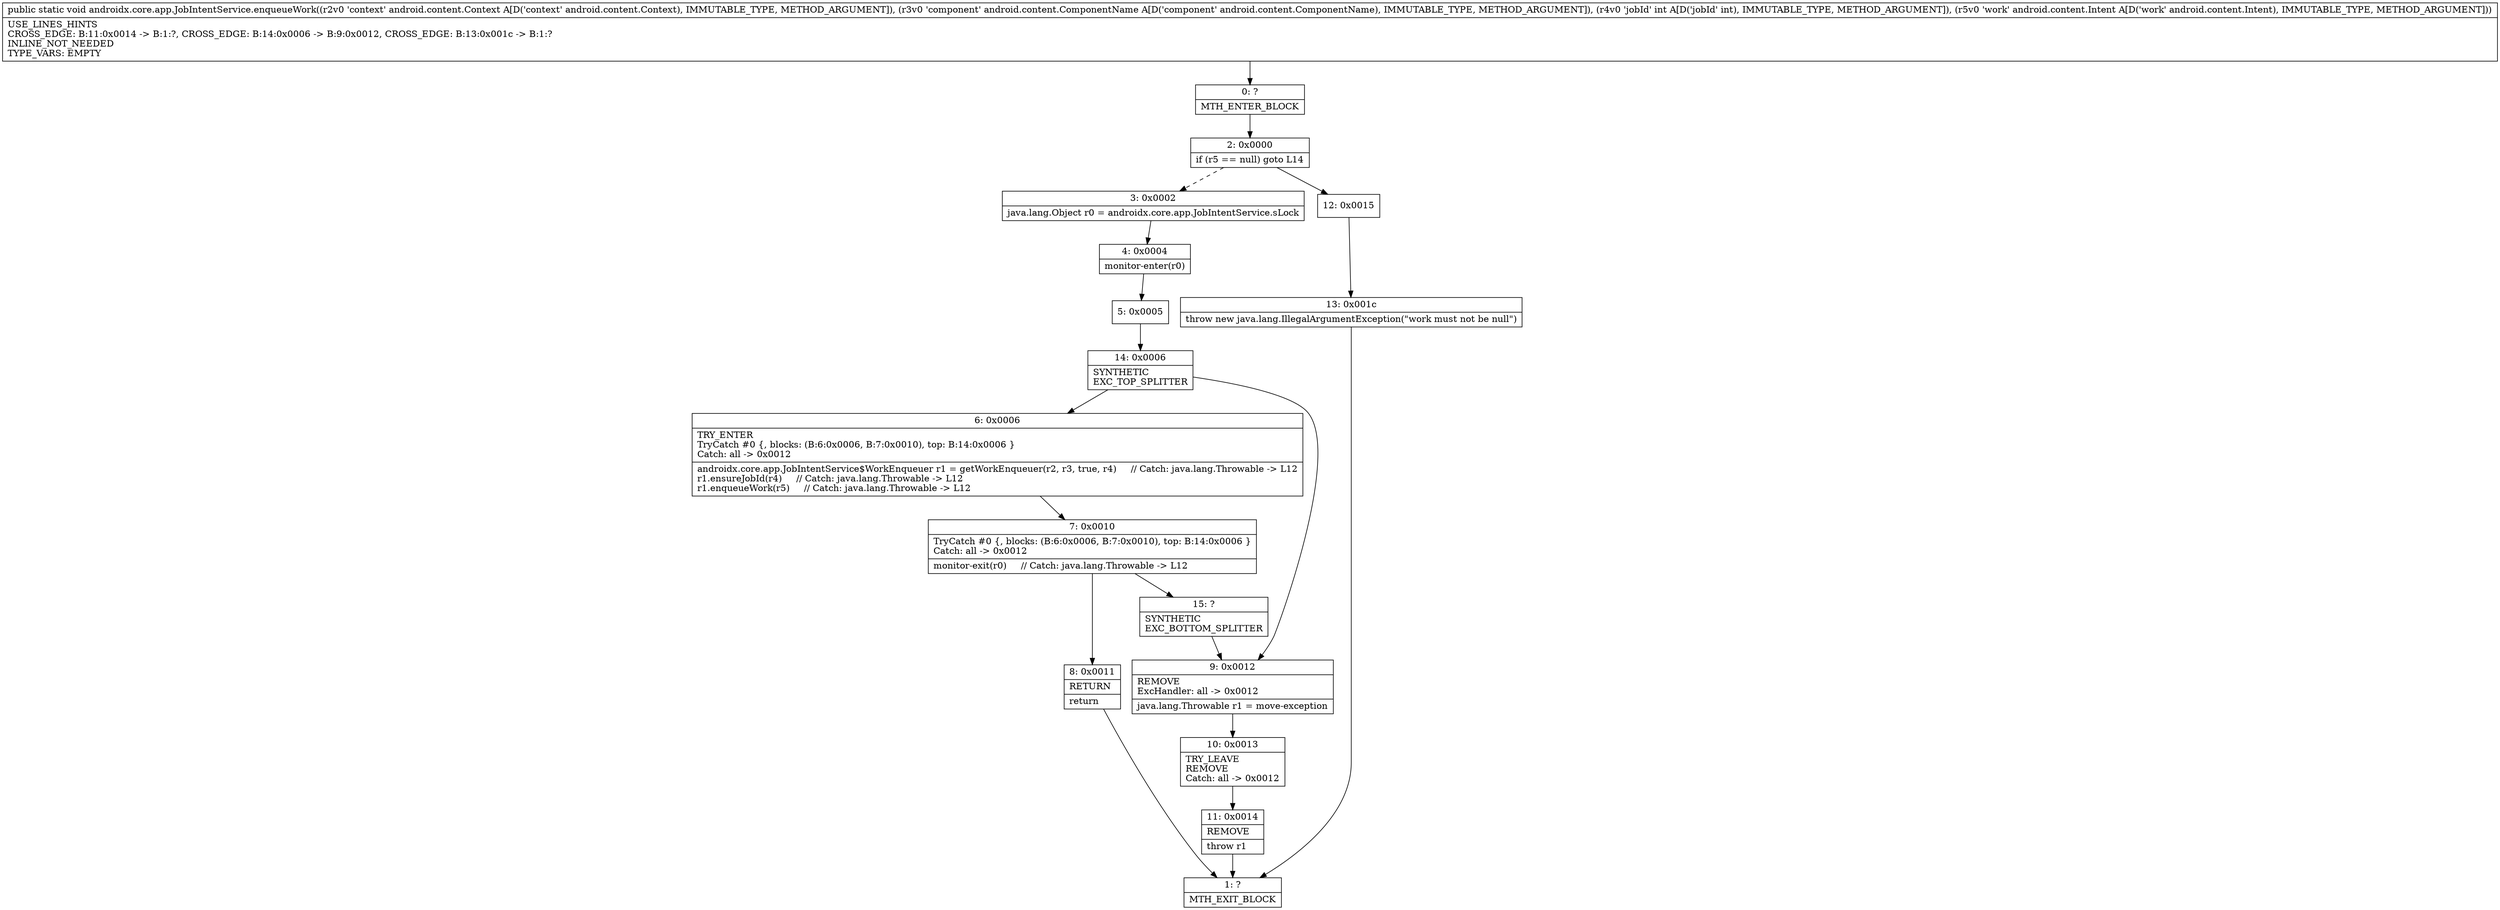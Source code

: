 digraph "CFG forandroidx.core.app.JobIntentService.enqueueWork(Landroid\/content\/Context;Landroid\/content\/ComponentName;ILandroid\/content\/Intent;)V" {
Node_0 [shape=record,label="{0\:\ ?|MTH_ENTER_BLOCK\l}"];
Node_2 [shape=record,label="{2\:\ 0x0000|if (r5 == null) goto L14\l}"];
Node_3 [shape=record,label="{3\:\ 0x0002|java.lang.Object r0 = androidx.core.app.JobIntentService.sLock\l}"];
Node_4 [shape=record,label="{4\:\ 0x0004|monitor\-enter(r0)\l}"];
Node_5 [shape=record,label="{5\:\ 0x0005}"];
Node_14 [shape=record,label="{14\:\ 0x0006|SYNTHETIC\lEXC_TOP_SPLITTER\l}"];
Node_6 [shape=record,label="{6\:\ 0x0006|TRY_ENTER\lTryCatch #0 \{, blocks: (B:6:0x0006, B:7:0x0010), top: B:14:0x0006 \}\lCatch: all \-\> 0x0012\l|androidx.core.app.JobIntentService$WorkEnqueuer r1 = getWorkEnqueuer(r2, r3, true, r4)     \/\/ Catch: java.lang.Throwable \-\> L12\lr1.ensureJobId(r4)     \/\/ Catch: java.lang.Throwable \-\> L12\lr1.enqueueWork(r5)     \/\/ Catch: java.lang.Throwable \-\> L12\l}"];
Node_7 [shape=record,label="{7\:\ 0x0010|TryCatch #0 \{, blocks: (B:6:0x0006, B:7:0x0010), top: B:14:0x0006 \}\lCatch: all \-\> 0x0012\l|monitor\-exit(r0)     \/\/ Catch: java.lang.Throwable \-\> L12\l}"];
Node_8 [shape=record,label="{8\:\ 0x0011|RETURN\l|return\l}"];
Node_1 [shape=record,label="{1\:\ ?|MTH_EXIT_BLOCK\l}"];
Node_15 [shape=record,label="{15\:\ ?|SYNTHETIC\lEXC_BOTTOM_SPLITTER\l}"];
Node_9 [shape=record,label="{9\:\ 0x0012|REMOVE\lExcHandler: all \-\> 0x0012\l|java.lang.Throwable r1 = move\-exception\l}"];
Node_10 [shape=record,label="{10\:\ 0x0013|TRY_LEAVE\lREMOVE\lCatch: all \-\> 0x0012\l}"];
Node_11 [shape=record,label="{11\:\ 0x0014|REMOVE\l|throw r1\l}"];
Node_12 [shape=record,label="{12\:\ 0x0015}"];
Node_13 [shape=record,label="{13\:\ 0x001c|throw new java.lang.IllegalArgumentException(\"work must not be null\")\l}"];
MethodNode[shape=record,label="{public static void androidx.core.app.JobIntentService.enqueueWork((r2v0 'context' android.content.Context A[D('context' android.content.Context), IMMUTABLE_TYPE, METHOD_ARGUMENT]), (r3v0 'component' android.content.ComponentName A[D('component' android.content.ComponentName), IMMUTABLE_TYPE, METHOD_ARGUMENT]), (r4v0 'jobId' int A[D('jobId' int), IMMUTABLE_TYPE, METHOD_ARGUMENT]), (r5v0 'work' android.content.Intent A[D('work' android.content.Intent), IMMUTABLE_TYPE, METHOD_ARGUMENT]))  | USE_LINES_HINTS\lCROSS_EDGE: B:11:0x0014 \-\> B:1:?, CROSS_EDGE: B:14:0x0006 \-\> B:9:0x0012, CROSS_EDGE: B:13:0x001c \-\> B:1:?\lINLINE_NOT_NEEDED\lTYPE_VARS: EMPTY\l}"];
MethodNode -> Node_0;Node_0 -> Node_2;
Node_2 -> Node_3[style=dashed];
Node_2 -> Node_12;
Node_3 -> Node_4;
Node_4 -> Node_5;
Node_5 -> Node_14;
Node_14 -> Node_6;
Node_14 -> Node_9;
Node_6 -> Node_7;
Node_7 -> Node_8;
Node_7 -> Node_15;
Node_8 -> Node_1;
Node_15 -> Node_9;
Node_9 -> Node_10;
Node_10 -> Node_11;
Node_11 -> Node_1;
Node_12 -> Node_13;
Node_13 -> Node_1;
}

